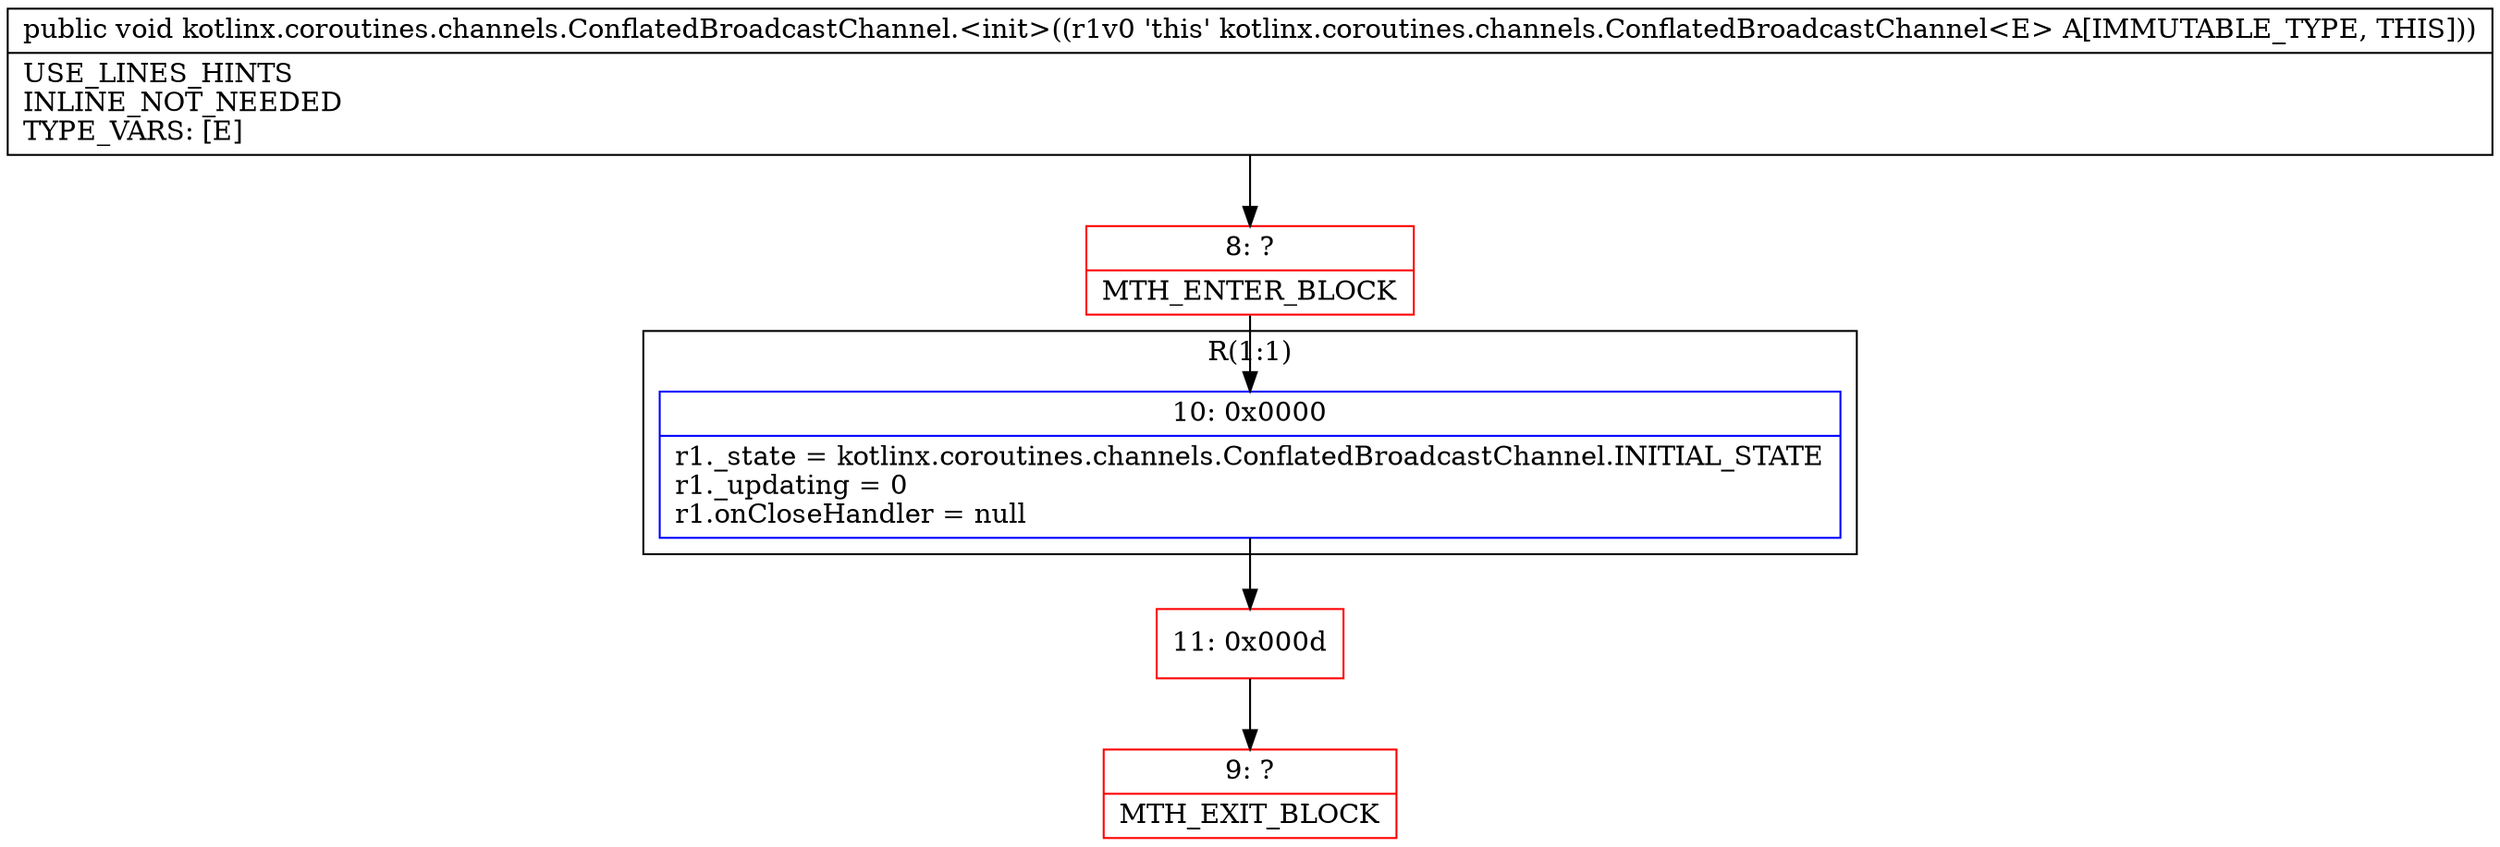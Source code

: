 digraph "CFG forkotlinx.coroutines.channels.ConflatedBroadcastChannel.\<init\>()V" {
subgraph cluster_Region_1991698555 {
label = "R(1:1)";
node [shape=record,color=blue];
Node_10 [shape=record,label="{10\:\ 0x0000|r1._state = kotlinx.coroutines.channels.ConflatedBroadcastChannel.INITIAL_STATE\lr1._updating = 0\lr1.onCloseHandler = null\l}"];
}
Node_8 [shape=record,color=red,label="{8\:\ ?|MTH_ENTER_BLOCK\l}"];
Node_11 [shape=record,color=red,label="{11\:\ 0x000d}"];
Node_9 [shape=record,color=red,label="{9\:\ ?|MTH_EXIT_BLOCK\l}"];
MethodNode[shape=record,label="{public void kotlinx.coroutines.channels.ConflatedBroadcastChannel.\<init\>((r1v0 'this' kotlinx.coroutines.channels.ConflatedBroadcastChannel\<E\> A[IMMUTABLE_TYPE, THIS]))  | USE_LINES_HINTS\lINLINE_NOT_NEEDED\lTYPE_VARS: [E]\l}"];
MethodNode -> Node_8;Node_10 -> Node_11;
Node_8 -> Node_10;
Node_11 -> Node_9;
}

